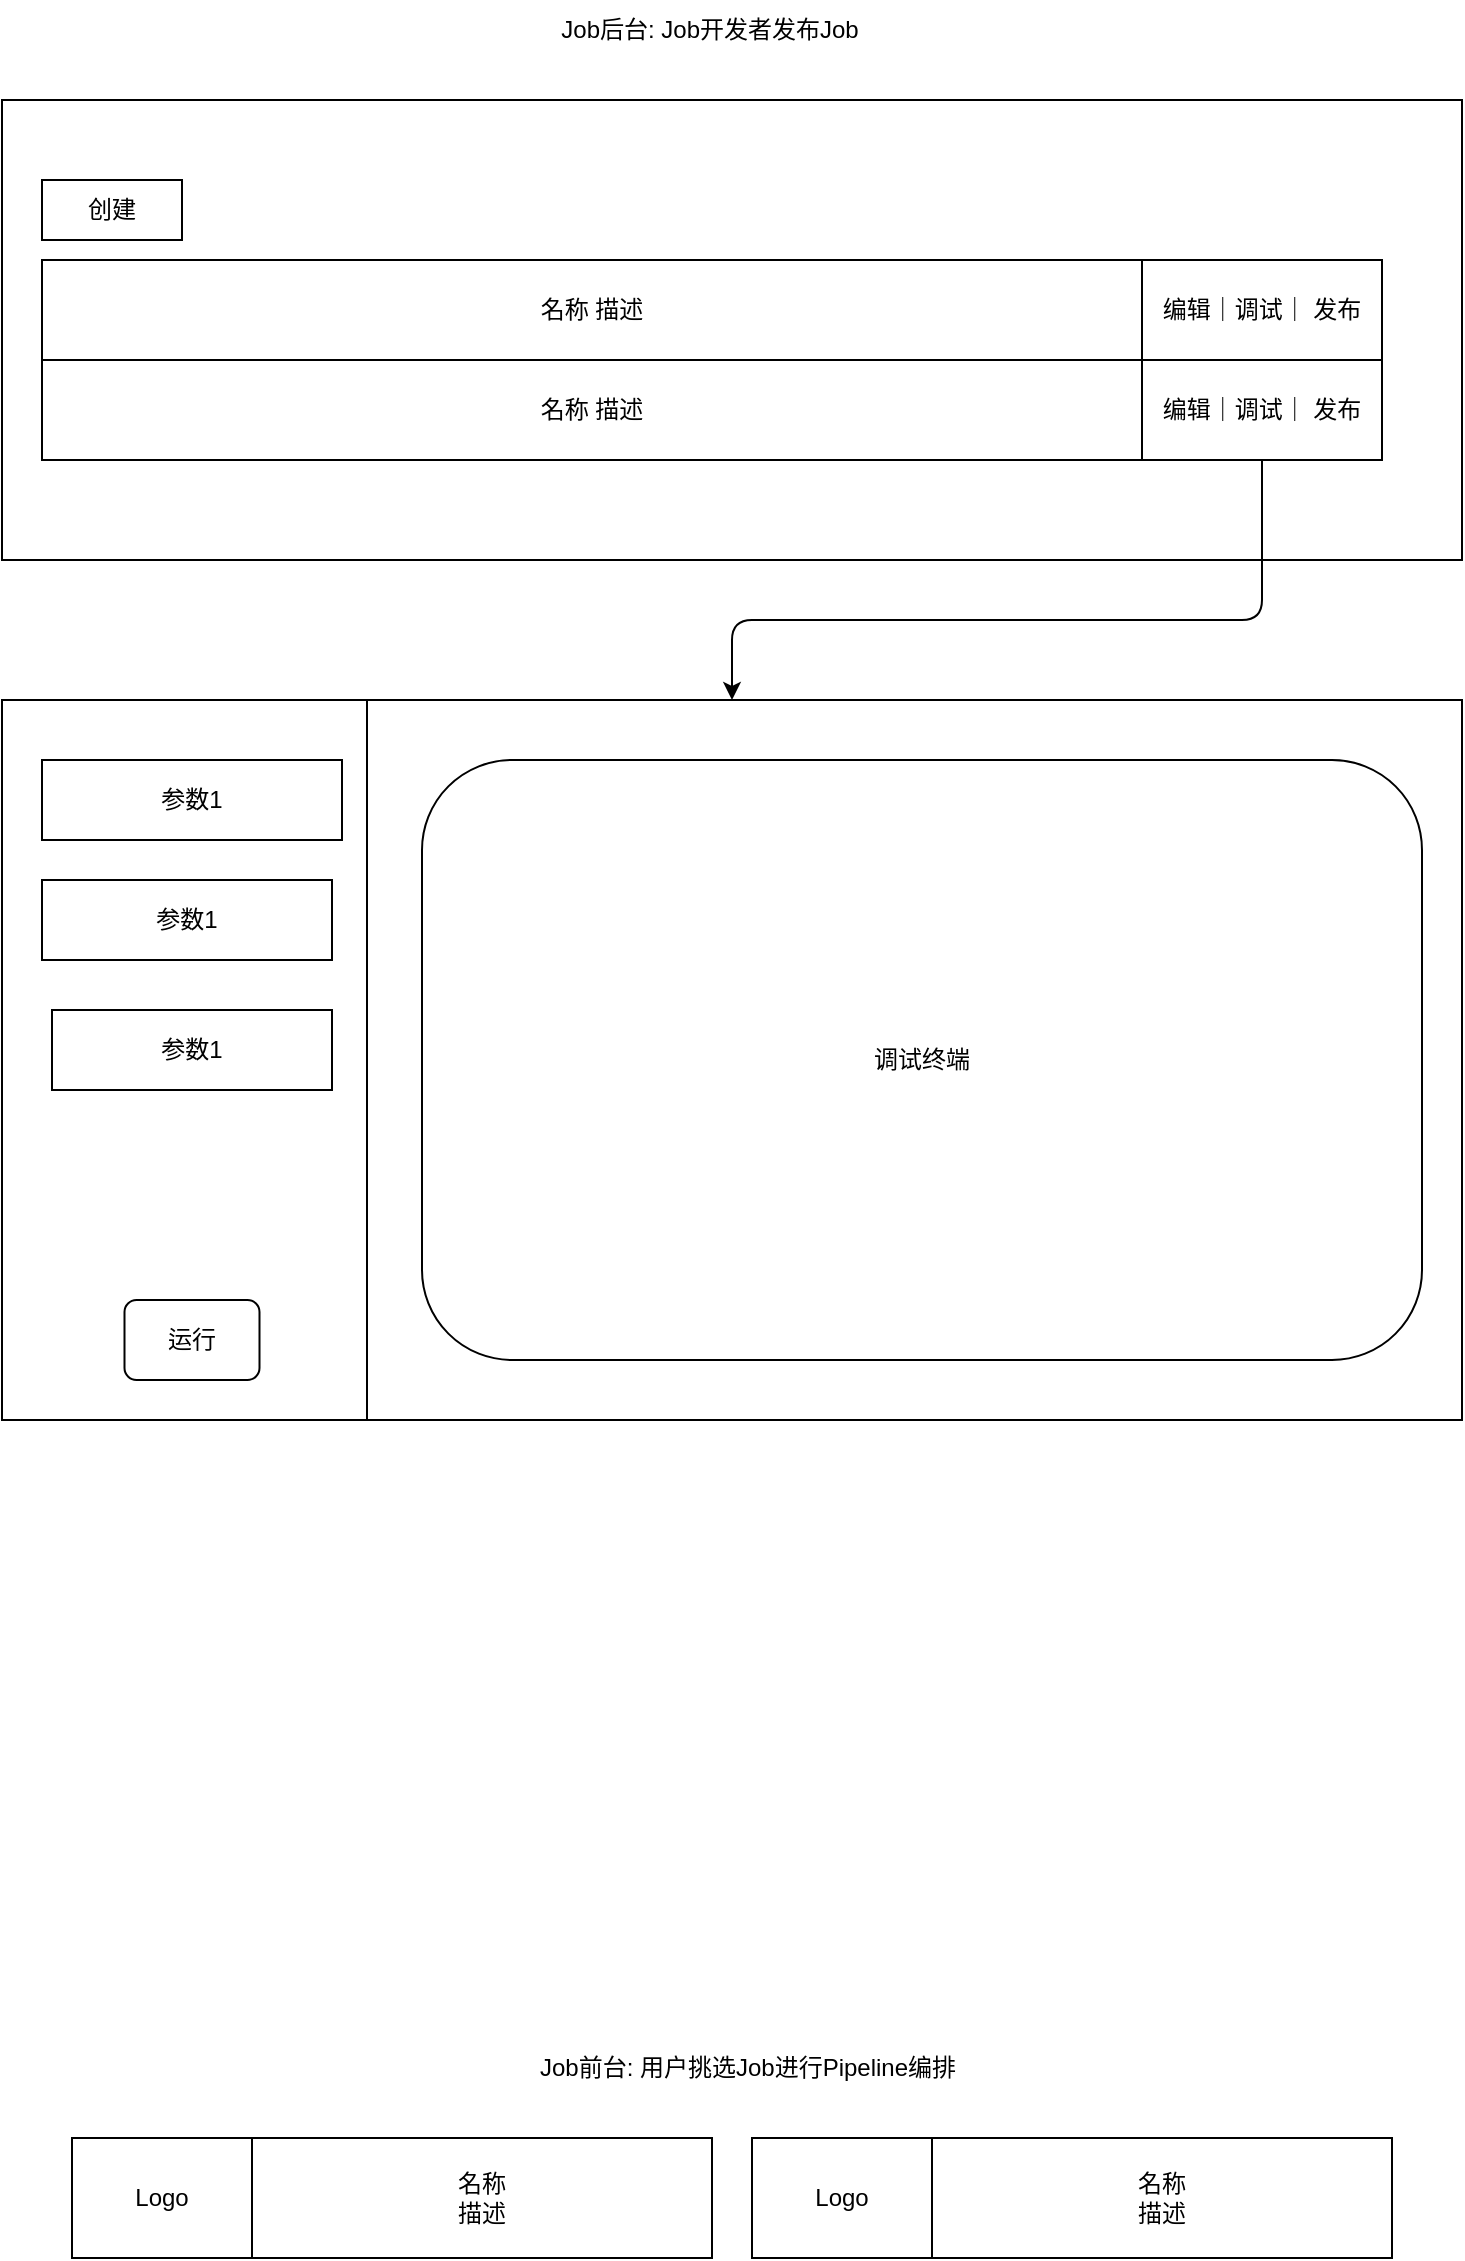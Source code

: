 <mxfile>
    <diagram id="5hASX7Xc1IhOY1iPMgYg" name="第 1 页">
        <mxGraphModel dx="1097" dy="560" grid="1" gridSize="10" guides="1" tooltips="1" connect="1" arrows="1" fold="1" page="1" pageScale="1" pageWidth="827" pageHeight="1169" math="0" shadow="0">
            <root>
                <mxCell id="0"/>
                <mxCell id="1" parent="0"/>
                <mxCell id="15" value="" style="rounded=0;whiteSpace=wrap;html=1;" vertex="1" parent="1">
                    <mxGeometry x="60" y="90" width="730" height="230" as="geometry"/>
                </mxCell>
                <mxCell id="3" value="Job后台: Job开发者发布Job" style="text;html=1;strokeColor=none;fillColor=none;align=center;verticalAlign=middle;whiteSpace=wrap;rounded=0;" vertex="1" parent="1">
                    <mxGeometry x="324" y="40" width="180" height="30" as="geometry"/>
                </mxCell>
                <mxCell id="4" value="Job前台: 用户挑选Job进行Pipeline编排" style="text;html=1;strokeColor=none;fillColor=none;align=center;verticalAlign=middle;whiteSpace=wrap;rounded=0;" vertex="1" parent="1">
                    <mxGeometry x="295" y="1059" width="276" height="30" as="geometry"/>
                </mxCell>
                <mxCell id="5" value="Logo" style="rounded=0;whiteSpace=wrap;html=1;" vertex="1" parent="1">
                    <mxGeometry x="95" y="1109" width="90" height="60" as="geometry"/>
                </mxCell>
                <mxCell id="6" value="名称&lt;br&gt;描述" style="rounded=0;whiteSpace=wrap;html=1;" vertex="1" parent="1">
                    <mxGeometry x="185" y="1109" width="230" height="60" as="geometry"/>
                </mxCell>
                <mxCell id="7" value="Logo" style="rounded=0;whiteSpace=wrap;html=1;" vertex="1" parent="1">
                    <mxGeometry x="435" y="1109" width="90" height="60" as="geometry"/>
                </mxCell>
                <mxCell id="8" value="名称&lt;br&gt;描述" style="rounded=0;whiteSpace=wrap;html=1;" vertex="1" parent="1">
                    <mxGeometry x="525" y="1109" width="230" height="60" as="geometry"/>
                </mxCell>
                <mxCell id="9" value="名称 描述" style="rounded=0;whiteSpace=wrap;html=1;" vertex="1" parent="1">
                    <mxGeometry x="80" y="170" width="550" height="50" as="geometry"/>
                </mxCell>
                <mxCell id="10" value="编辑｜调试｜ 发布" style="rounded=0;whiteSpace=wrap;html=1;" vertex="1" parent="1">
                    <mxGeometry x="630" y="170" width="120" height="50" as="geometry"/>
                </mxCell>
                <mxCell id="12" value="名称 描述" style="rounded=0;whiteSpace=wrap;html=1;" vertex="1" parent="1">
                    <mxGeometry x="80" y="220" width="550" height="50" as="geometry"/>
                </mxCell>
                <mxCell id="23" style="edgeStyle=orthogonalEdgeStyle;html=1;entryX=0.5;entryY=0;entryDx=0;entryDy=0;" edge="1" parent="1" source="13" target="16">
                    <mxGeometry relative="1" as="geometry">
                        <Array as="points">
                            <mxPoint x="690" y="350"/>
                            <mxPoint x="425" y="350"/>
                        </Array>
                    </mxGeometry>
                </mxCell>
                <mxCell id="14" value="创建" style="rounded=0;whiteSpace=wrap;html=1;" vertex="1" parent="1">
                    <mxGeometry x="80" y="130" width="70" height="30" as="geometry"/>
                </mxCell>
                <mxCell id="16" value="" style="rounded=0;whiteSpace=wrap;html=1;" vertex="1" parent="1">
                    <mxGeometry x="60" y="390" width="730" height="360" as="geometry"/>
                </mxCell>
                <mxCell id="17" value="参数1" style="rounded=0;whiteSpace=wrap;html=1;" vertex="1" parent="1">
                    <mxGeometry x="80" y="420" width="150" height="40" as="geometry"/>
                </mxCell>
                <mxCell id="18" value="参数1" style="rounded=0;whiteSpace=wrap;html=1;" vertex="1" parent="1">
                    <mxGeometry x="80" y="480" width="145" height="40" as="geometry"/>
                </mxCell>
                <mxCell id="19" value="参数1" style="rounded=0;whiteSpace=wrap;html=1;" vertex="1" parent="1">
                    <mxGeometry x="85" y="545" width="140" height="40" as="geometry"/>
                </mxCell>
                <mxCell id="20" value="" style="endArrow=none;html=1;entryX=0.25;entryY=0;entryDx=0;entryDy=0;exitX=0.25;exitY=1;exitDx=0;exitDy=0;" edge="1" parent="1" source="16" target="16">
                    <mxGeometry width="50" height="50" relative="1" as="geometry">
                        <mxPoint x="280" y="460" as="sourcePoint"/>
                        <mxPoint x="320" y="420" as="targetPoint"/>
                    </mxGeometry>
                </mxCell>
                <mxCell id="21" value="运行" style="rounded=1;whiteSpace=wrap;html=1;" vertex="1" parent="1">
                    <mxGeometry x="121.25" y="690" width="67.5" height="40" as="geometry"/>
                </mxCell>
                <mxCell id="22" value="调试终端" style="rounded=1;whiteSpace=wrap;html=1;" vertex="1" parent="1">
                    <mxGeometry x="270" y="420" width="500" height="300" as="geometry"/>
                </mxCell>
                <mxCell id="13" value="编辑｜调试｜ 发布" style="rounded=0;whiteSpace=wrap;html=1;" vertex="1" parent="1">
                    <mxGeometry x="630" y="220" width="120" height="50" as="geometry"/>
                </mxCell>
            </root>
        </mxGraphModel>
    </diagram>
</mxfile>
